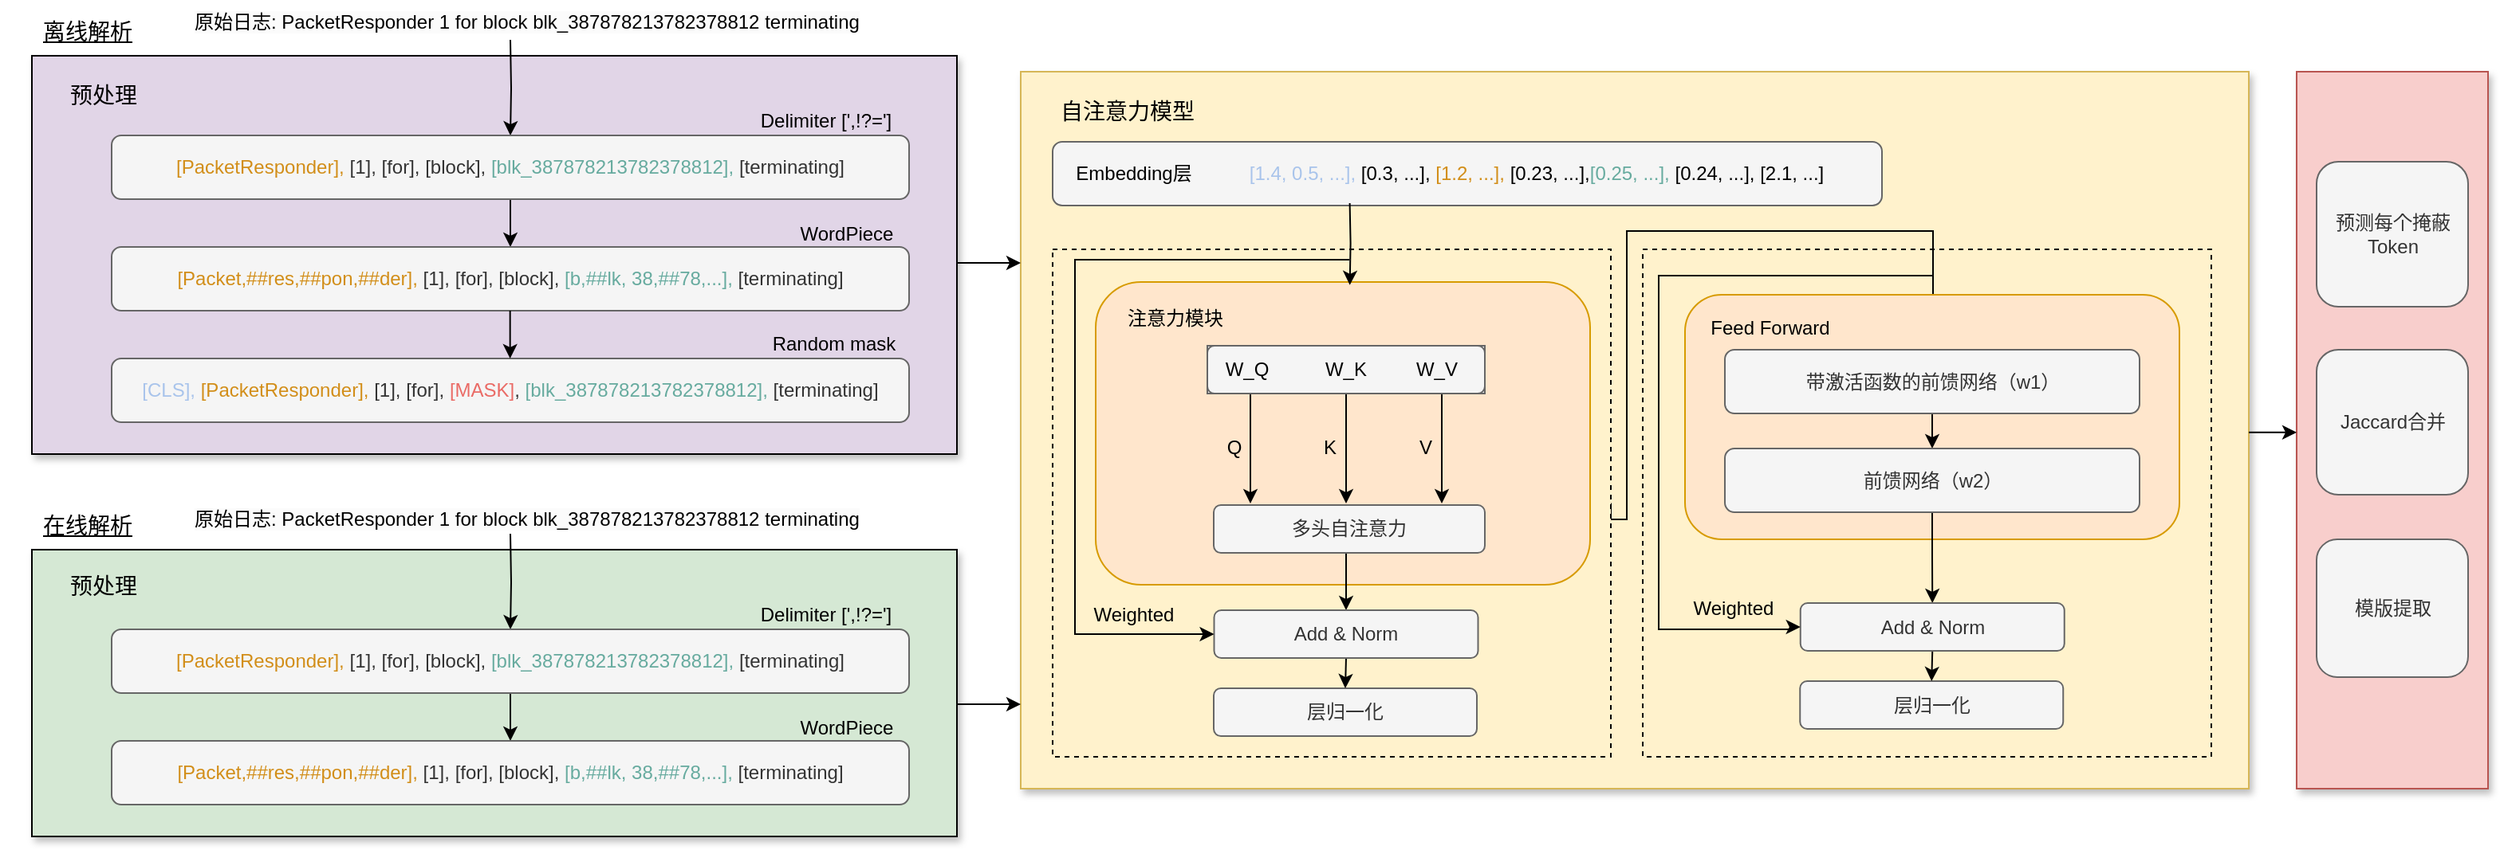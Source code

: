 <mxfile version="23.1.6" type="github">
  <diagram name="第 1 页" id="vscoD34nkn4cC29ZpkoS">
    <mxGraphModel dx="1838" dy="1009" grid="1" gridSize="10" guides="1" tooltips="1" connect="1" arrows="1" fold="1" page="1" pageScale="1" pageWidth="827" pageHeight="1169" math="0" shadow="0">
      <root>
        <mxCell id="0" />
        <mxCell id="1" parent="0" />
        <mxCell id="9XMKBq4BbX7aeuvjxPOY-90" value="" style="rounded=0;whiteSpace=wrap;html=1;fillColor=#fff2cc;strokeColor=#d6b656;shadow=1;" vertex="1" parent="1">
          <mxGeometry x="780" y="300" width="770" height="450" as="geometry" />
        </mxCell>
        <mxCell id="9XMKBq4BbX7aeuvjxPOY-86" value="" style="rounded=0;whiteSpace=wrap;html=1;dashed=1;fillColor=#fff2cc;strokeColor=#000000;" vertex="1" parent="1">
          <mxGeometry x="1170" y="411.5" width="356.5" height="318.5" as="geometry" />
        </mxCell>
        <mxCell id="9XMKBq4BbX7aeuvjxPOY-87" style="edgeStyle=orthogonalEdgeStyle;rounded=0;orthogonalLoop=1;jettySize=auto;html=1;exitX=1;exitY=0.5;exitDx=0;exitDy=0;entryX=0.5;entryY=0;entryDx=0;entryDy=0;" edge="1" parent="1" source="9XMKBq4BbX7aeuvjxPOY-71" target="9XMKBq4BbX7aeuvjxPOY-70">
          <mxGeometry relative="1" as="geometry">
            <Array as="points">
              <mxPoint x="1150" y="581" />
              <mxPoint x="1160" y="581" />
              <mxPoint x="1160" y="400" />
              <mxPoint x="1352" y="400" />
              <mxPoint x="1352" y="453" />
            </Array>
          </mxGeometry>
        </mxCell>
        <mxCell id="9XMKBq4BbX7aeuvjxPOY-71" value="" style="rounded=0;whiteSpace=wrap;html=1;dashed=1;fillColor=#fff2cc;strokeColor=#000000;" vertex="1" parent="1">
          <mxGeometry x="800" y="411.5" width="350" height="318.5" as="geometry" />
        </mxCell>
        <mxCell id="9XMKBq4BbX7aeuvjxPOY-3" value="" style="rounded=0;whiteSpace=wrap;html=1;fillColor=#E1D5E7;shadow=1;" vertex="1" parent="1">
          <mxGeometry x="160" y="290" width="580" height="250" as="geometry" />
        </mxCell>
        <mxCell id="9XMKBq4BbX7aeuvjxPOY-16" style="edgeStyle=orthogonalEdgeStyle;rounded=0;orthogonalLoop=1;jettySize=auto;html=1;exitX=0.5;exitY=1;exitDx=0;exitDy=0;entryX=0.5;entryY=0;entryDx=0;entryDy=0;" edge="1" parent="1" target="9XMKBq4BbX7aeuvjxPOY-6">
          <mxGeometry relative="1" as="geometry">
            <mxPoint x="460" y="280" as="sourcePoint" />
          </mxGeometry>
        </mxCell>
        <mxCell id="9XMKBq4BbX7aeuvjxPOY-5" value="预处理" style="text;html=1;align=center;verticalAlign=middle;whiteSpace=wrap;rounded=0;fontSize=14;" vertex="1" parent="1">
          <mxGeometry x="150" y="300" width="110" height="30" as="geometry" />
        </mxCell>
        <mxCell id="9XMKBq4BbX7aeuvjxPOY-13" value="" style="edgeStyle=orthogonalEdgeStyle;rounded=0;orthogonalLoop=1;jettySize=auto;html=1;" edge="1" parent="1" source="9XMKBq4BbX7aeuvjxPOY-6" target="9XMKBq4BbX7aeuvjxPOY-10">
          <mxGeometry relative="1" as="geometry" />
        </mxCell>
        <mxCell id="9XMKBq4BbX7aeuvjxPOY-6" value="&lt;font color=&quot;#d28e19&quot;&gt;[PacketResponder],&lt;/font&gt; [1], [for], [block],&amp;nbsp;&lt;font color=&quot;#67ab9f&quot;&gt;[blk_387878213782378812],&lt;/font&gt; [terminating]" style="rounded=1;whiteSpace=wrap;html=1;fillColor=#f5f5f5;strokeColor=#666666;fontColor=#333333;" vertex="1" parent="1">
          <mxGeometry x="210" y="340" width="500" height="40" as="geometry" />
        </mxCell>
        <mxCell id="9XMKBq4BbX7aeuvjxPOY-7" value="Delimiter [&#39;,!?=&#39;]" style="text;html=1;align=center;verticalAlign=middle;whiteSpace=wrap;rounded=0;" vertex="1" parent="1">
          <mxGeometry x="603" y="316" width="110" height="30" as="geometry" />
        </mxCell>
        <mxCell id="9XMKBq4BbX7aeuvjxPOY-8" value="&lt;font color=&quot;#a9c4eb&quot;&gt;[CLS],&lt;/font&gt;&lt;font color=&quot;#d28e19&quot;&gt; [PacketResponder],&lt;/font&gt; [1], [for], &lt;font color=&quot;#ea6b66&quot;&gt;[MASK]&lt;/font&gt;,&amp;nbsp;&lt;font color=&quot;#67ab9f&quot;&gt;[blk_387878213782378812],&lt;/font&gt; [terminating]" style="rounded=1;whiteSpace=wrap;html=1;fillColor=#f5f5f5;strokeColor=#666666;fontColor=#333333;" vertex="1" parent="1">
          <mxGeometry x="210" y="480" width="500" height="40" as="geometry" />
        </mxCell>
        <mxCell id="9XMKBq4BbX7aeuvjxPOY-9" value="WordPiece" style="text;html=1;align=center;verticalAlign=middle;whiteSpace=wrap;rounded=0;" vertex="1" parent="1">
          <mxGeometry x="616" y="387" width="110" height="30" as="geometry" />
        </mxCell>
        <mxCell id="9XMKBq4BbX7aeuvjxPOY-10" value="&lt;font color=&quot;#d28e19&quot;&gt;[Packet,##res,##pon,##der],&lt;/font&gt; [1], [for], [block],&amp;nbsp;&lt;font color=&quot;#67ab9f&quot;&gt;[b,##lk, 38,##78,...],&lt;/font&gt; [terminating]" style="rounded=1;whiteSpace=wrap;html=1;fillColor=#f5f5f5;strokeColor=#666666;fontColor=#333333;" vertex="1" parent="1">
          <mxGeometry x="210" y="410" width="500" height="40" as="geometry" />
        </mxCell>
        <mxCell id="9XMKBq4BbX7aeuvjxPOY-12" value="Random mask" style="text;html=1;align=center;verticalAlign=middle;whiteSpace=wrap;rounded=0;" vertex="1" parent="1">
          <mxGeometry x="608" y="456" width="110" height="30" as="geometry" />
        </mxCell>
        <mxCell id="9XMKBq4BbX7aeuvjxPOY-14" value="" style="edgeStyle=orthogonalEdgeStyle;rounded=0;orthogonalLoop=1;jettySize=auto;html=1;" edge="1" parent="1">
          <mxGeometry relative="1" as="geometry">
            <mxPoint x="459.83" y="450" as="sourcePoint" />
            <mxPoint x="459.83" y="480" as="targetPoint" />
          </mxGeometry>
        </mxCell>
        <mxCell id="9XMKBq4BbX7aeuvjxPOY-17" value="" style="rounded=0;whiteSpace=wrap;html=1;fillColor=#D5E8D4;shadow=1;" vertex="1" parent="1">
          <mxGeometry x="160" y="600" width="580" height="180" as="geometry" />
        </mxCell>
        <mxCell id="9XMKBq4BbX7aeuvjxPOY-18" style="edgeStyle=orthogonalEdgeStyle;rounded=0;orthogonalLoop=1;jettySize=auto;html=1;exitX=0.5;exitY=1;exitDx=0;exitDy=0;entryX=0.5;entryY=0;entryDx=0;entryDy=0;" edge="1" parent="1" target="9XMKBq4BbX7aeuvjxPOY-23">
          <mxGeometry relative="1" as="geometry">
            <mxPoint x="460" y="590" as="sourcePoint" />
          </mxGeometry>
        </mxCell>
        <mxCell id="9XMKBq4BbX7aeuvjxPOY-21" value="预处理" style="text;html=1;align=center;verticalAlign=middle;whiteSpace=wrap;rounded=0;fontSize=14;" vertex="1" parent="1">
          <mxGeometry x="150" y="608" width="110" height="30" as="geometry" />
        </mxCell>
        <mxCell id="9XMKBq4BbX7aeuvjxPOY-22" value="" style="edgeStyle=orthogonalEdgeStyle;rounded=0;orthogonalLoop=1;jettySize=auto;html=1;" edge="1" parent="1" source="9XMKBq4BbX7aeuvjxPOY-23" target="9XMKBq4BbX7aeuvjxPOY-27">
          <mxGeometry relative="1" as="geometry" />
        </mxCell>
        <mxCell id="9XMKBq4BbX7aeuvjxPOY-23" value="&lt;font color=&quot;#d28e19&quot;&gt;[PacketResponder],&lt;/font&gt; [1], [for], [block],&amp;nbsp;&lt;font color=&quot;#67ab9f&quot;&gt;[blk_387878213782378812],&lt;/font&gt; [terminating]" style="rounded=1;whiteSpace=wrap;html=1;fillColor=#f5f5f5;strokeColor=#666666;fontColor=#333333;" vertex="1" parent="1">
          <mxGeometry x="210" y="650" width="500" height="40" as="geometry" />
        </mxCell>
        <mxCell id="9XMKBq4BbX7aeuvjxPOY-24" value="Delimiter [&#39;,!?=&#39;]" style="text;html=1;align=center;verticalAlign=middle;whiteSpace=wrap;rounded=0;" vertex="1" parent="1">
          <mxGeometry x="603" y="626" width="110" height="30" as="geometry" />
        </mxCell>
        <mxCell id="9XMKBq4BbX7aeuvjxPOY-26" value="WordPiece" style="text;html=1;align=center;verticalAlign=middle;whiteSpace=wrap;rounded=0;" vertex="1" parent="1">
          <mxGeometry x="616" y="697" width="110" height="30" as="geometry" />
        </mxCell>
        <mxCell id="9XMKBq4BbX7aeuvjxPOY-27" value="&lt;font color=&quot;#d28e19&quot;&gt;[Packet,##res,##pon,##der],&lt;/font&gt; [1], [for], [block],&amp;nbsp;&lt;font color=&quot;#67ab9f&quot;&gt;[b,##lk, 38,##78,...],&lt;/font&gt; [terminating]" style="rounded=1;whiteSpace=wrap;html=1;fillColor=#f5f5f5;strokeColor=#666666;fontColor=#333333;" vertex="1" parent="1">
          <mxGeometry x="210" y="720" width="500" height="40" as="geometry" />
        </mxCell>
        <mxCell id="9XMKBq4BbX7aeuvjxPOY-30" value="&lt;font style=&quot;font-size: 14px;&quot;&gt;&lt;u&gt;在线解析&lt;/u&gt;&lt;/font&gt;" style="text;html=1;align=center;verticalAlign=middle;whiteSpace=wrap;rounded=0;" vertex="1" parent="1">
          <mxGeometry x="140" y="570" width="110" height="30" as="geometry" />
        </mxCell>
        <mxCell id="9XMKBq4BbX7aeuvjxPOY-31" value="&lt;font style=&quot;font-size: 14px;&quot;&gt;&lt;u&gt;离线解析&lt;/u&gt;&lt;/font&gt;" style="text;html=1;align=center;verticalAlign=middle;whiteSpace=wrap;rounded=0;" vertex="1" parent="1">
          <mxGeometry x="140" y="260" width="110" height="30" as="geometry" />
        </mxCell>
        <mxCell id="9XMKBq4BbX7aeuvjxPOY-33" value="" style="rounded=1;whiteSpace=wrap;html=1;fillColor=#f5f5f5;strokeColor=#666666;fontColor=#333333;" vertex="1" parent="1">
          <mxGeometry x="800" y="344" width="520" height="40" as="geometry" />
        </mxCell>
        <mxCell id="9XMKBq4BbX7aeuvjxPOY-36" value="" style="rounded=1;whiteSpace=wrap;html=1;fillColor=#ffe6cc;strokeColor=#d79b00;" vertex="1" parent="1">
          <mxGeometry x="827" y="432" width="310" height="190" as="geometry" />
        </mxCell>
        <mxCell id="9XMKBq4BbX7aeuvjxPOY-34" value="Embedding层" style="text;html=1;align=center;verticalAlign=middle;whiteSpace=wrap;rounded=0;" vertex="1" parent="1">
          <mxGeometry x="801.25" y="349" width="100" height="30" as="geometry" />
        </mxCell>
        <mxCell id="9XMKBq4BbX7aeuvjxPOY-47" value="" style="group" vertex="1" connectable="0" parent="1">
          <mxGeometry x="884" y="476" width="180" height="95" as="geometry" />
        </mxCell>
        <mxCell id="9XMKBq4BbX7aeuvjxPOY-38" value="" style="endArrow=classic;html=1;rounded=0;" edge="1" parent="9XMKBq4BbX7aeuvjxPOY-47">
          <mxGeometry width="50" height="50" relative="1" as="geometry">
            <mxPoint x="40" y="25" as="sourcePoint" />
            <mxPoint x="40" y="95" as="targetPoint" />
          </mxGeometry>
        </mxCell>
        <mxCell id="9XMKBq4BbX7aeuvjxPOY-39" value="" style="endArrow=classic;html=1;rounded=0;" edge="1" parent="9XMKBq4BbX7aeuvjxPOY-47">
          <mxGeometry width="50" height="50" relative="1" as="geometry">
            <mxPoint x="100" y="25" as="sourcePoint" />
            <mxPoint x="100" y="95" as="targetPoint" />
          </mxGeometry>
        </mxCell>
        <mxCell id="9XMKBq4BbX7aeuvjxPOY-40" value="" style="endArrow=classic;html=1;rounded=0;" edge="1" parent="9XMKBq4BbX7aeuvjxPOY-47">
          <mxGeometry width="50" height="50" relative="1" as="geometry">
            <mxPoint x="160" y="25" as="sourcePoint" />
            <mxPoint x="160" y="95" as="targetPoint" />
          </mxGeometry>
        </mxCell>
        <mxCell id="9XMKBq4BbX7aeuvjxPOY-44" value="Q" style="text;html=1;align=center;verticalAlign=middle;whiteSpace=wrap;rounded=0;" vertex="1" parent="9XMKBq4BbX7aeuvjxPOY-47">
          <mxGeometry y="45" width="60" height="30" as="geometry" />
        </mxCell>
        <mxCell id="9XMKBq4BbX7aeuvjxPOY-45" value="K" style="text;html=1;align=center;verticalAlign=middle;whiteSpace=wrap;rounded=0;" vertex="1" parent="9XMKBq4BbX7aeuvjxPOY-47">
          <mxGeometry x="60" y="45" width="60" height="30" as="geometry" />
        </mxCell>
        <mxCell id="9XMKBq4BbX7aeuvjxPOY-46" value="V" style="text;html=1;align=center;verticalAlign=middle;whiteSpace=wrap;rounded=0;" vertex="1" parent="9XMKBq4BbX7aeuvjxPOY-47">
          <mxGeometry x="120" y="45" width="60" height="30" as="geometry" />
        </mxCell>
        <mxCell id="9XMKBq4BbX7aeuvjxPOY-49" value="注意力模块" style="text;html=1;align=center;verticalAlign=middle;whiteSpace=wrap;rounded=0;" vertex="1" parent="1">
          <mxGeometry x="827" y="440" width="100" height="30" as="geometry" />
        </mxCell>
        <mxCell id="9XMKBq4BbX7aeuvjxPOY-58" style="edgeStyle=orthogonalEdgeStyle;rounded=0;orthogonalLoop=1;jettySize=auto;html=1;exitX=0.5;exitY=1;exitDx=0;exitDy=0;entryX=0.5;entryY=0;entryDx=0;entryDy=0;" edge="1" parent="1" target="9XMKBq4BbX7aeuvjxPOY-53">
          <mxGeometry relative="1" as="geometry">
            <mxPoint x="977.5" y="706" as="sourcePoint" />
          </mxGeometry>
        </mxCell>
        <mxCell id="9XMKBq4BbX7aeuvjxPOY-53" value="层归一化" style="rounded=1;whiteSpace=wrap;html=1;fillColor=#f5f5f5;strokeColor=#666666;fontColor=#333333;" vertex="1" parent="1">
          <mxGeometry x="901" y="687" width="165" height="30" as="geometry" />
        </mxCell>
        <mxCell id="9XMKBq4BbX7aeuvjxPOY-59" value="&lt;font style=&quot;font-size: 14px;&quot;&gt;自注意力模型&lt;/font&gt;" style="text;html=1;align=center;verticalAlign=middle;whiteSpace=wrap;rounded=0;" vertex="1" parent="1">
          <mxGeometry x="757" y="310" width="180" height="30" as="geometry" />
        </mxCell>
        <mxCell id="9XMKBq4BbX7aeuvjxPOY-62" value="" style="group;fillColor=#f5f5f5;strokeColor=#666666;fontColor=#333333;" vertex="1" connectable="0" parent="1">
          <mxGeometry x="897" y="472" width="174" height="30" as="geometry" />
        </mxCell>
        <mxCell id="9XMKBq4BbX7aeuvjxPOY-60" value="" style="rounded=1;whiteSpace=wrap;html=1;fillColor=#f5f5f5;strokeColor=#666666;fontColor=#333333;" vertex="1" parent="9XMKBq4BbX7aeuvjxPOY-62">
          <mxGeometry width="174" height="30" as="geometry" />
        </mxCell>
        <mxCell id="9XMKBq4BbX7aeuvjxPOY-41" value="W_Q" style="text;html=1;align=center;verticalAlign=middle;whiteSpace=wrap;rounded=0;" vertex="1" parent="9XMKBq4BbX7aeuvjxPOY-62">
          <mxGeometry width="50" height="30" as="geometry" />
        </mxCell>
        <mxCell id="9XMKBq4BbX7aeuvjxPOY-42" value="W_K" style="text;html=1;align=center;verticalAlign=middle;whiteSpace=wrap;rounded=0;" vertex="1" parent="9XMKBq4BbX7aeuvjxPOY-62">
          <mxGeometry x="67" width="40" height="30" as="geometry" />
        </mxCell>
        <mxCell id="9XMKBq4BbX7aeuvjxPOY-43" value="W_V" style="text;html=1;align=center;verticalAlign=middle;whiteSpace=wrap;rounded=0;" vertex="1" parent="9XMKBq4BbX7aeuvjxPOY-62">
          <mxGeometry x="114" width="60" height="30" as="geometry" />
        </mxCell>
        <mxCell id="9XMKBq4BbX7aeuvjxPOY-65" style="edgeStyle=orthogonalEdgeStyle;rounded=0;orthogonalLoop=1;jettySize=auto;html=1;exitX=0.5;exitY=1;exitDx=0;exitDy=0;entryX=0.5;entryY=0;entryDx=0;entryDy=0;" edge="1" parent="1" source="9XMKBq4BbX7aeuvjxPOY-63" target="9XMKBq4BbX7aeuvjxPOY-64">
          <mxGeometry relative="1" as="geometry" />
        </mxCell>
        <mxCell id="9XMKBq4BbX7aeuvjxPOY-63" value="多头自注意力" style="rounded=1;whiteSpace=wrap;html=1;fillColor=#f5f5f5;strokeColor=#666666;fontColor=#333333;" vertex="1" parent="1">
          <mxGeometry x="901" y="572" width="170" height="30" as="geometry" />
        </mxCell>
        <mxCell id="9XMKBq4BbX7aeuvjxPOY-68" style="edgeStyle=orthogonalEdgeStyle;rounded=0;orthogonalLoop=1;jettySize=auto;html=1;exitX=0.5;exitY=1;exitDx=0;exitDy=0;entryX=0.5;entryY=0;entryDx=0;entryDy=0;" edge="1" parent="1" source="9XMKBq4BbX7aeuvjxPOY-64" target="9XMKBq4BbX7aeuvjxPOY-53">
          <mxGeometry relative="1" as="geometry" />
        </mxCell>
        <mxCell id="9XMKBq4BbX7aeuvjxPOY-64" value="Add &amp;amp; Norm" style="rounded=1;whiteSpace=wrap;html=1;fillColor=#f5f5f5;strokeColor=#666666;fontColor=#333333;" vertex="1" parent="1">
          <mxGeometry x="901.25" y="638" width="165.5" height="30" as="geometry" />
        </mxCell>
        <mxCell id="9XMKBq4BbX7aeuvjxPOY-67" value="Weighted" style="text;html=1;align=center;verticalAlign=middle;whiteSpace=wrap;rounded=0;" vertex="1" parent="1">
          <mxGeometry x="821.25" y="626" width="60" height="30" as="geometry" />
        </mxCell>
        <mxCell id="9XMKBq4BbX7aeuvjxPOY-70" value="" style="rounded=1;whiteSpace=wrap;html=1;fillColor=#ffe6cc;strokeColor=#d79b00;" vertex="1" parent="1">
          <mxGeometry x="1196.5" y="440" width="310" height="153.5" as="geometry" />
        </mxCell>
        <mxCell id="9XMKBq4BbX7aeuvjxPOY-81" style="edgeStyle=orthogonalEdgeStyle;rounded=0;orthogonalLoop=1;jettySize=auto;html=1;exitX=0.5;exitY=1;exitDx=0;exitDy=0;entryX=0.5;entryY=0;entryDx=0;entryDy=0;" edge="1" parent="1" source="9XMKBq4BbX7aeuvjxPOY-73" target="9XMKBq4BbX7aeuvjxPOY-74">
          <mxGeometry relative="1" as="geometry" />
        </mxCell>
        <mxCell id="9XMKBq4BbX7aeuvjxPOY-73" value="带激活函数的前馈网络（w1）" style="rounded=1;whiteSpace=wrap;html=1;fillColor=#f5f5f5;strokeColor=#666666;fontColor=#333333;" vertex="1" parent="1">
          <mxGeometry x="1221.5" y="474.5" width="260" height="40" as="geometry" />
        </mxCell>
        <mxCell id="9XMKBq4BbX7aeuvjxPOY-80" style="edgeStyle=orthogonalEdgeStyle;rounded=0;orthogonalLoop=1;jettySize=auto;html=1;exitX=0.5;exitY=1;exitDx=0;exitDy=0;entryX=0.5;entryY=0;entryDx=0;entryDy=0;" edge="1" parent="1" source="9XMKBq4BbX7aeuvjxPOY-74" target="9XMKBq4BbX7aeuvjxPOY-79">
          <mxGeometry relative="1" as="geometry" />
        </mxCell>
        <mxCell id="9XMKBq4BbX7aeuvjxPOY-74" value="前馈网络（w2）" style="rounded=1;whiteSpace=wrap;html=1;fillColor=#f5f5f5;strokeColor=#666666;fontColor=#333333;" vertex="1" parent="1">
          <mxGeometry x="1221.5" y="536.5" width="260" height="40" as="geometry" />
        </mxCell>
        <mxCell id="9XMKBq4BbX7aeuvjxPOY-76" style="edgeStyle=orthogonalEdgeStyle;rounded=0;orthogonalLoop=1;jettySize=auto;html=1;exitX=0.5;exitY=1;exitDx=0;exitDy=0;entryX=0.5;entryY=0;entryDx=0;entryDy=0;" edge="1" parent="1" target="9XMKBq4BbX7aeuvjxPOY-77">
          <mxGeometry relative="1" as="geometry">
            <mxPoint x="1345.12" y="701.5" as="sourcePoint" />
          </mxGeometry>
        </mxCell>
        <mxCell id="9XMKBq4BbX7aeuvjxPOY-77" value="层归一化" style="rounded=1;whiteSpace=wrap;html=1;fillColor=#f5f5f5;strokeColor=#666666;fontColor=#333333;" vertex="1" parent="1">
          <mxGeometry x="1268.62" y="682.5" width="165" height="30" as="geometry" />
        </mxCell>
        <mxCell id="9XMKBq4BbX7aeuvjxPOY-78" style="edgeStyle=orthogonalEdgeStyle;rounded=0;orthogonalLoop=1;jettySize=auto;html=1;exitX=0.5;exitY=1;exitDx=0;exitDy=0;entryX=0.5;entryY=0;entryDx=0;entryDy=0;" edge="1" parent="1" source="9XMKBq4BbX7aeuvjxPOY-79" target="9XMKBq4BbX7aeuvjxPOY-77">
          <mxGeometry relative="1" as="geometry" />
        </mxCell>
        <mxCell id="9XMKBq4BbX7aeuvjxPOY-79" value="Add &amp;amp; Norm" style="rounded=1;whiteSpace=wrap;html=1;fillColor=#f5f5f5;strokeColor=#666666;fontColor=#333333;" vertex="1" parent="1">
          <mxGeometry x="1268.87" y="633.5" width="165.5" height="30" as="geometry" />
        </mxCell>
        <mxCell id="9XMKBq4BbX7aeuvjxPOY-82" style="edgeStyle=orthogonalEdgeStyle;rounded=0;orthogonalLoop=1;jettySize=auto;html=1;entryX=0.514;entryY=0.01;entryDx=0;entryDy=0;entryPerimeter=0;exitX=0.146;exitY=1.083;exitDx=0;exitDy=0;exitPerimeter=0;" edge="1" parent="1" target="9XMKBq4BbX7aeuvjxPOY-36">
          <mxGeometry relative="1" as="geometry">
            <mxPoint x="986.298" y="382.49" as="sourcePoint" />
          </mxGeometry>
        </mxCell>
        <mxCell id="9XMKBq4BbX7aeuvjxPOY-88" value="" style="endArrow=classic;html=1;rounded=0;entryX=0;entryY=0.5;entryDx=0;entryDy=0;edgeStyle=orthogonalEdgeStyle;" edge="1" parent="1" target="9XMKBq4BbX7aeuvjxPOY-79">
          <mxGeometry width="50" height="50" relative="1" as="geometry">
            <mxPoint x="1352" y="428" as="sourcePoint" />
            <mxPoint x="1263" y="709" as="targetPoint" />
            <Array as="points">
              <mxPoint x="1180" y="428" />
              <mxPoint x="1180" y="650" />
              <mxPoint x="1263" y="650" />
              <mxPoint x="1263" y="649" />
            </Array>
          </mxGeometry>
        </mxCell>
        <mxCell id="9XMKBq4BbX7aeuvjxPOY-89" value="Weighted" style="text;html=1;align=center;verticalAlign=middle;whiteSpace=wrap;rounded=0;" vertex="1" parent="1">
          <mxGeometry x="1196.5" y="622" width="60" height="30" as="geometry" />
        </mxCell>
        <mxCell id="9XMKBq4BbX7aeuvjxPOY-91" value="&lt;font style=&quot;border-color: var(--border-color);&quot; color=&quot;#a9c4eb&quot;&gt;[1.4, 0.5, ...],&amp;nbsp;&lt;/font&gt;[0.3, ...],&lt;span style=&quot;border-color: var(--border-color);&quot;&gt;&amp;nbsp;&lt;/span&gt;&lt;span style=&quot;border-color: var(--border-color);&quot;&gt;&lt;/span&gt;&lt;font style=&quot;border-color: var(--border-color);&quot; color=&quot;#d28e19&quot;&gt;[1.2, ...],&lt;/font&gt;&lt;span style=&quot;border-color: var(--border-color);&quot;&gt;&lt;span style=&quot;border-color: var(--border-color);&quot;&gt;&amp;nbsp;&lt;/span&gt;[0.23, ...],&lt;/span&gt;&lt;font style=&quot;border-color: var(--border-color);&quot; color=&quot;#67ab9f&quot;&gt;[0.25, ...],&lt;/font&gt;&lt;span style=&quot;border-color: var(--border-color);&quot;&gt;&lt;span style=&quot;border-color: var(--border-color);&quot;&gt;&amp;nbsp;&lt;/span&gt;[0.24, ...], [2.1, ...]&lt;/span&gt;" style="text;html=1;align=center;verticalAlign=middle;whiteSpace=wrap;rounded=0;" vertex="1" parent="1">
          <mxGeometry x="920" y="349" width="367" height="30" as="geometry" />
        </mxCell>
        <mxCell id="9XMKBq4BbX7aeuvjxPOY-92" value="" style="endArrow=classic;html=1;rounded=0;entryX=0;entryY=0.5;entryDx=0;entryDy=0;edgeStyle=orthogonalEdgeStyle;" edge="1" parent="1" target="9XMKBq4BbX7aeuvjxPOY-64">
          <mxGeometry width="50" height="50" relative="1" as="geometry">
            <mxPoint x="986" y="418.01" as="sourcePoint" />
            <mxPoint x="903" y="639.01" as="targetPoint" />
            <Array as="points">
              <mxPoint x="814" y="418" />
              <mxPoint x="814" y="653" />
            </Array>
          </mxGeometry>
        </mxCell>
        <mxCell id="9XMKBq4BbX7aeuvjxPOY-93" value="" style="rounded=0;whiteSpace=wrap;html=1;fillColor=#f8cecc;strokeColor=#b85450;shadow=1;" vertex="1" parent="1">
          <mxGeometry x="1580" y="300" width="120" height="450" as="geometry" />
        </mxCell>
        <mxCell id="9XMKBq4BbX7aeuvjxPOY-94" value="预测每个掩蔽Token" style="rounded=1;whiteSpace=wrap;html=1;fillColor=#f5f5f5;strokeColor=#666666;fontColor=#333333;" vertex="1" parent="1">
          <mxGeometry x="1592.5" y="356.5" width="95" height="91" as="geometry" />
        </mxCell>
        <mxCell id="9XMKBq4BbX7aeuvjxPOY-95" value="模版提取" style="rounded=1;whiteSpace=wrap;html=1;fillColor=#f5f5f5;strokeColor=#666666;fontColor=#333333;" vertex="1" parent="1">
          <mxGeometry x="1592.5" y="593.5" width="95" height="86.5" as="geometry" />
        </mxCell>
        <mxCell id="9XMKBq4BbX7aeuvjxPOY-98" value="" style="endArrow=classic;html=1;rounded=0;" edge="1" parent="1">
          <mxGeometry width="50" height="50" relative="1" as="geometry">
            <mxPoint x="740" y="420" as="sourcePoint" />
            <mxPoint x="780" y="420" as="targetPoint" />
          </mxGeometry>
        </mxCell>
        <mxCell id="9XMKBq4BbX7aeuvjxPOY-99" value="" style="endArrow=classic;html=1;rounded=0;" edge="1" parent="1">
          <mxGeometry width="50" height="50" relative="1" as="geometry">
            <mxPoint x="740" y="697" as="sourcePoint" />
            <mxPoint x="780" y="697" as="targetPoint" />
          </mxGeometry>
        </mxCell>
        <mxCell id="9XMKBq4BbX7aeuvjxPOY-100" value="Feed Forward" style="text;html=1;align=center;verticalAlign=middle;whiteSpace=wrap;rounded=0;" vertex="1" parent="1">
          <mxGeometry x="1200" y="446" width="100" height="30" as="geometry" />
        </mxCell>
        <mxCell id="9XMKBq4BbX7aeuvjxPOY-101" value="&lt;span style=&quot;color: rgb(0, 0, 0); font-family: Helvetica; font-size: 12px; font-style: normal; font-variant-ligatures: normal; font-variant-caps: normal; font-weight: 400; letter-spacing: normal; orphans: 2; text-align: center; text-indent: 0px; text-transform: none; widows: 2; word-spacing: 0px; -webkit-text-stroke-width: 0px; background-color: rgb(251, 251, 251); text-decoration-thickness: initial; text-decoration-style: initial; text-decoration-color: initial; float: none; display: inline !important;&quot;&gt;原始日志: PacketResponder 1 for block blk_387878213782378812 terminating&lt;/span&gt;" style="text;whiteSpace=wrap;html=1;" vertex="1" parent="1">
          <mxGeometry x="260" y="255" width="420" height="40" as="geometry" />
        </mxCell>
        <mxCell id="9XMKBq4BbX7aeuvjxPOY-102" value="&lt;span style=&quot;color: rgb(0, 0, 0); font-family: Helvetica; font-size: 12px; font-style: normal; font-variant-ligatures: normal; font-variant-caps: normal; font-weight: 400; letter-spacing: normal; orphans: 2; text-align: center; text-indent: 0px; text-transform: none; widows: 2; word-spacing: 0px; -webkit-text-stroke-width: 0px; background-color: rgb(251, 251, 251); text-decoration-thickness: initial; text-decoration-style: initial; text-decoration-color: initial; float: none; display: inline !important;&quot;&gt;原始日志: PacketResponder 1 for block blk_387878213782378812 terminating&lt;/span&gt;" style="text;whiteSpace=wrap;html=1;" vertex="1" parent="1">
          <mxGeometry x="260" y="567" width="420" height="40" as="geometry" />
        </mxCell>
        <mxCell id="9XMKBq4BbX7aeuvjxPOY-103" value="" style="endArrow=classic;html=1;rounded=0;" edge="1" parent="1">
          <mxGeometry width="50" height="50" relative="1" as="geometry">
            <mxPoint x="1550" y="526.41" as="sourcePoint" />
            <mxPoint x="1580" y="526.41" as="targetPoint" />
          </mxGeometry>
        </mxCell>
        <mxCell id="9XMKBq4BbX7aeuvjxPOY-104" value="Jaccard合并" style="rounded=1;whiteSpace=wrap;html=1;fillColor=#f5f5f5;strokeColor=#666666;fontColor=#333333;" vertex="1" parent="1">
          <mxGeometry x="1592.5" y="474.5" width="95" height="91" as="geometry" />
        </mxCell>
      </root>
    </mxGraphModel>
  </diagram>
</mxfile>

